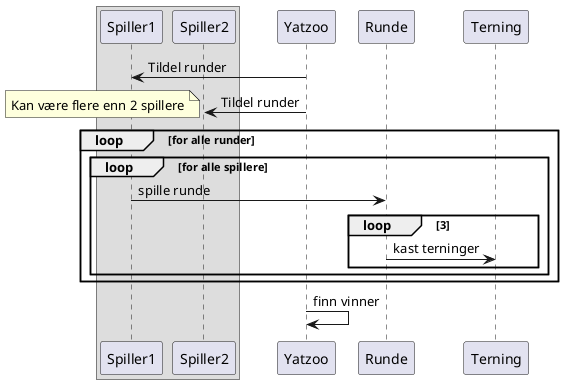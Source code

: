 @startuml
box
    participant Spiller1
    participant Spiller2
end box

Spiller1 <- Yatzoo: Tildel runder
Spiller2 <- Yatzoo: Tildel runder

note left : Kan være flere enn 2 spillere

loop for alle runder
    loop for alle spillere
        Spiller1 -> Runde : spille runde
        loop 3
            Runde -> Terning : kast terninger
        end
    end
end

Yatzoo -> Yatzoo : finn vinner

@enduml
